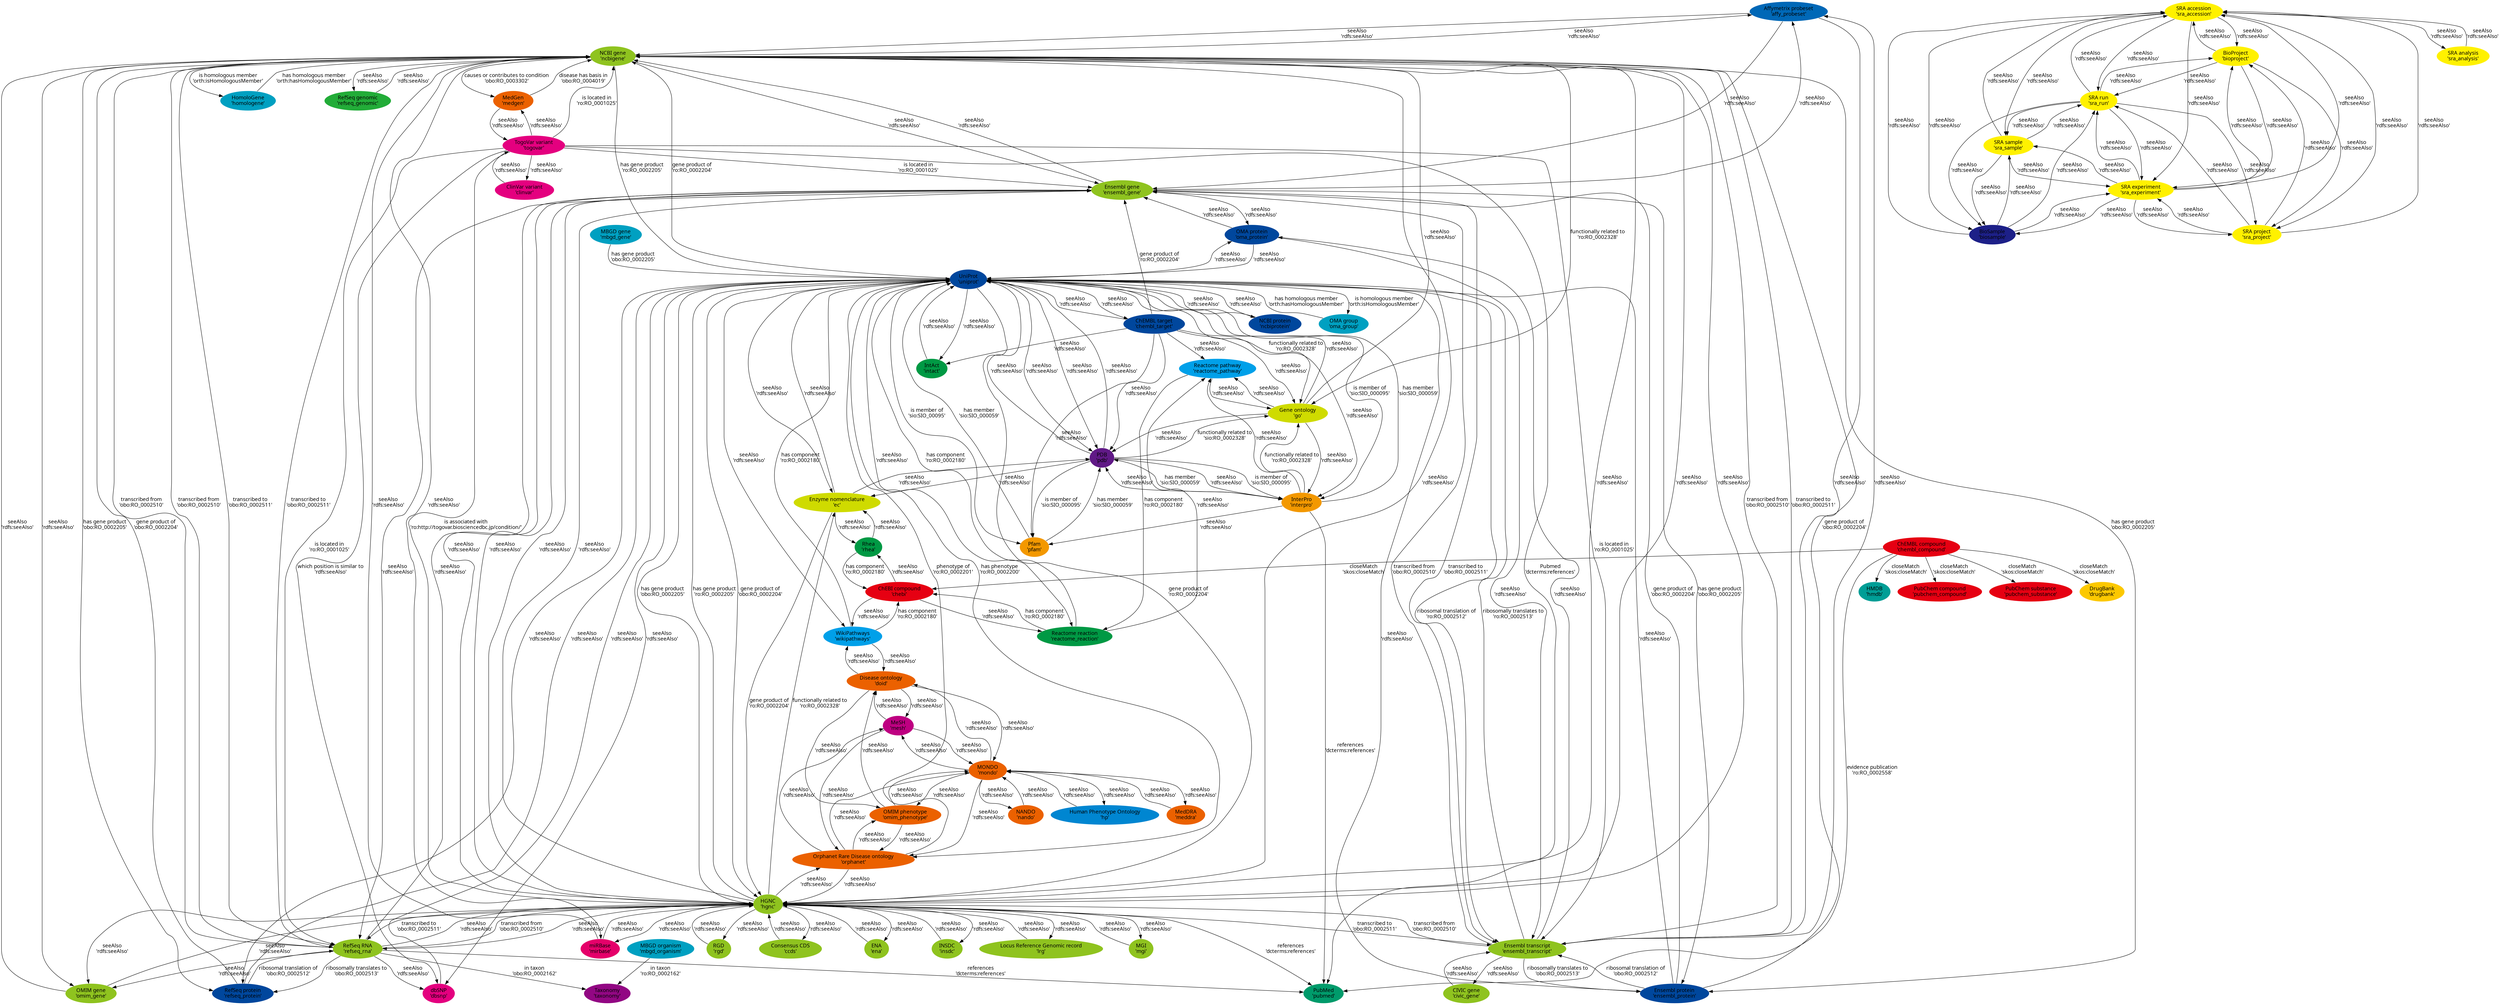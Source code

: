 digraph togoid {
  node [
    style = "filled",
    fontname = "Migu 1M",
    color = "white"
  ];
  edge [
    fontname = "Migu 1M"
  ];

  "Affymetrix probeset
'affy_probeset'" [fillcolor = "#0068B7"] ;
  "NCBI gene
'ncbigene'" [fillcolor = "#8FC31F"] ;
  "ChEMBL compound
'chembl_compound'" [fillcolor = "#E60012"] ;
  "ChEBI compound
'chebi'" [fillcolor = "#E60012"] ;
  "DrugBank
'drugbank'" [fillcolor = "#FCC800"] ;
  "HMDB
'hmdb'" [fillcolor = "#009E96"] ;
  "PubChem compound
'pubchem_compound'" [fillcolor = "#E60012"] ;
  "PubChem substance
'pubchem_substance'" [fillcolor = "#E60012"] ;
  "PubMed
'pubmed'" [fillcolor = "#009B6B"] ;
  "ChEMBL target
'chembl_target'" [fillcolor = "#00479D"] ;
  "Ensembl gene
'ensembl_gene'" [fillcolor = "#8FC31F"] ;
  "Gene ontology
'go'" [fillcolor = "#CFDB00"] ;
  "IntAct
'intact'" [fillcolor = "#009944"] ;
  "InterPro
'interpro'" [fillcolor = "#F39800"] ;
  "PDB
'pdb'" [fillcolor = "#601986"] ;
  "Pfam
'pfam'" [fillcolor = "#F39800"] ;
  "Reactome pathway
'reactome_pathway'" [fillcolor = "#00A0E9"] ;
  "CIVIC gene
'civic_gene'" [fillcolor = "#8FC31F"] ;
  "Ensembl transcript
'ensembl_transcript'" [fillcolor = "#8FC31F"] ;
  "Disease ontology
'doid'" [fillcolor = "#EB6100"] ;
  "MeSH
'mesh'" [fillcolor = "#BE0081"] ;
  "OMIM phenotype
'omim_phenotype'" [fillcolor = "#EB6100"] ;
  "Ensembl protein
'ensembl_protein'" [fillcolor = "#00479D"] ;
  "HGNC
'hgnc'" [fillcolor = "#8FC31F"] ;
  "RefSeq RNA
'refseq_rna'" [fillcolor = "#8FC31F"] ;
  "Consensus CDS
'ccds'" [fillcolor = "#8FC31F"] ;
  "Enzyme nomenclature
'ec'" [fillcolor = "#CFDB00"] ;
  "ENA
'ena'" [fillcolor = "#8FC31F"] ;
  "INSDC
'insdc'" [fillcolor = "#8FC31F"] ;
  "Locus Reference Genomic record
'lrg'" [fillcolor = "#8FC31F"] ;
  "MGI
'mgi'" [fillcolor = "#8FC31F"] ;
  "miRBase
'mirbase'" [fillcolor = "#E5006A"] ;
  "OMIM gene
'omim_gene'" [fillcolor = "#8FC31F"] ;
  "Orphanet Rare Disease ontology
'orphanet'" [fillcolor = "#EB6100"] ;
  "RGD
'rgd'" [fillcolor = "#8FC31F"] ;
  "UniProt
'uniprot'" [fillcolor = "#00479D"] ;
  "HomoloGene
'homologene'" [fillcolor = "#00A0C1"] ;
  "MONDO
'mondo'" [fillcolor = "#EB6100"] ;
  "Human Phenotype Ontology
'hp'" [fillcolor = "#0086D1"] ;
  "MedDRA
'meddra'" [fillcolor = "#EB6100"] ;
  "NANDO
'nando'" [fillcolor = "#EB6100"] ;
  "RefSeq genomic
'refseq_genomic'" [fillcolor = "#22AC38"] ;
  "RefSeq protein
'refseq_protein'" [fillcolor = "#00479D"] ;
  "SRA accession
'sra_accession'" [fillcolor = "#FFF100"] ;
  "BioProject
'bioproject'" [fillcolor = "#FFF100"] ;
  "BioSample
'biosample'" [fillcolor = "#1D2088"] ;
  "SRA analysis
'sra_analysis'" [fillcolor = "#FFF100"] ;
  "SRA experiment
'sra_experiment'" [fillcolor = "#FFF100"] ;
  "SRA project
'sra_project'" [fillcolor = "#FFF100"] ;
  "SRA run
'sra_run'" [fillcolor = "#FFF100"] ;
  "SRA sample
'sra_sample'" [fillcolor = "#FFF100"] ;
  "WikiPathways
'wikipathways'" [fillcolor = "#00A0E9"] ;
  "MBGD gene
'mbgd_gene'" [fillcolor = "#00A0C1"] ;
  "MBGD organism
'mbgd_organism'" [fillcolor = "#00A0C1"] ;
  "Taxonomy
'taxonomy'" [fillcolor = "#920783"] ;
  "MedGen
'medgen'" [fillcolor = "#EB6100"] ;
  "OMA protein
'oma_protein'" [fillcolor = "#00479D"] ;
  "Reactome reaction
'reactome_reaction'" [fillcolor = "#009944"] ;
  "dbSNP
'dbsnp'" [fillcolor = "#E4007F"] ;
  "Rhea
'rhea'" [fillcolor = "#009944"] ;
  "TogoVar variant
'togovar'" [fillcolor = "#E4007F"] ;
  "ClinVar variant
'clinvar'" [fillcolor = "#E4007F"] ;
  "NCBI protein
'ncbiprotein'" [fillcolor = "#00479D"] ;
  "OMA group
'oma_group'" [fillcolor = "#00A0C1"] ;

  "Affymetrix probeset
'affy_probeset'" -> "NCBI gene
'ncbigene'" [label = "seeAlso
'rdfs:seeAlso'"] ;
  "NCBI gene
'ncbigene'" -> "Affymetrix probeset
'affy_probeset'" [label = "seeAlso
'rdfs:seeAlso'"] ;
  "ChEMBL compound
'chembl_compound'" -> "ChEBI compound
'chebi'" [label = "closeMatch
'skos:closeMatch'"] ;
  "ChEMBL compound
'chembl_compound'" -> "DrugBank
'drugbank'" [label = "closeMatch
'skos:closeMatch'"] ;
  "ChEMBL compound
'chembl_compound'" -> "HMDB
'hmdb'" [label = "closeMatch
'skos:closeMatch'"] ;
  "ChEMBL compound
'chembl_compound'" -> "PubChem compound
'pubchem_compound'" [label = "closeMatch
'skos:closeMatch'"] ;
  "ChEMBL compound
'chembl_compound'" -> "PubChem substance
'pubchem_substance'" [label = "closeMatch
'skos:closeMatch'"] ;
  "ChEMBL compound
'chembl_compound'" -> "PubMed
'pubmed'" [label = "evidence publication
'ro:RO_0002558'"] ;
  "ChEMBL target
'chembl_target'" -> "Ensembl gene
'ensembl_gene'" [label = "gene product of
'ro:RO_0002204'"] ;
  "ChEMBL target
'chembl_target'" -> "Gene ontology
'go'" [label = "seeAlso
'rdfs:seeAlso'"] ;
  "ChEMBL target
'chembl_target'" -> "IntAct
'intact'" [label = "seeAlso
'rdfs:seeAlso'"] ;
  "ChEMBL target
'chembl_target'" -> "InterPro
'interpro'" [label = "seeAlso
'rdfs:seeAlso'"] ;
  "ChEMBL target
'chembl_target'" -> "PDB
'pdb'" [label = "seeAlso
'rdfs:seeAlso'"] ;
  "ChEMBL target
'chembl_target'" -> "Pfam
'pfam'" [label = "seeAlso
'rdfs:seeAlso'"] ;
  "ChEMBL target
'chembl_target'" -> "Reactome pathway
'reactome_pathway'" [label = "seeAlso
'rdfs:seeAlso'"] ;
  "CIVIC gene
'civic_gene'" -> "Ensembl transcript
'ensembl_transcript'" [label = "seeAlso
'rdfs:seeAlso'"] ;
  "Ensembl transcript
'ensembl_transcript'" -> "CIVIC gene
'civic_gene'" [label = "seeAlso
'rdfs:seeAlso'"] ;
  "Disease ontology
'doid'" -> "MeSH
'mesh'" [label = "seeAlso
'rdfs:seeAlso'"] ;
  "MeSH
'mesh'" -> "Disease ontology
'doid'" [label = "seeAlso
'rdfs:seeAlso'"] ;
  "Disease ontology
'doid'" -> "OMIM phenotype
'omim_phenotype'" [label = "seeAlso
'rdfs:seeAlso'"] ;
  "OMIM phenotype
'omim_phenotype'" -> "Disease ontology
'doid'" [label = "seeAlso
'rdfs:seeAlso'"] ;
  "Ensembl gene
'ensembl_gene'" -> "Affymetrix probeset
'affy_probeset'" [label = "seeAlso
'rdfs:seeAlso'"] ;
  "Affymetrix probeset
'affy_probeset'" -> "Ensembl gene
'ensembl_gene'" [label = "seeAlso
'rdfs:seeAlso'"] ;
  "Ensembl gene
'ensembl_gene'" -> "Ensembl protein
'ensembl_protein'" [label = "has gene product
'obo:RO_0002205'"] ;
  "Ensembl protein
'ensembl_protein'" -> "Ensembl gene
'ensembl_gene'" [label = "gene product of
'obo:RO_0002204'"] ;
  "Ensembl gene
'ensembl_gene'" -> "Ensembl transcript
'ensembl_transcript'" [label = "transcribed to
'obo:RO_0002511'"] ;
  "Ensembl transcript
'ensembl_transcript'" -> "Ensembl gene
'ensembl_gene'" [label = "transcribed from
'obo:RO_0002510'"] ;
  "Ensembl gene
'ensembl_gene'" -> "HGNC
'hgnc'" [label = "seeAlso
'rdfs:seeAlso'"] ;
  "HGNC
'hgnc'" -> "Ensembl gene
'ensembl_gene'" [label = "seeAlso
'rdfs:seeAlso'"] ;
  "Ensembl gene
'ensembl_gene'" -> "RefSeq RNA
'refseq_rna'" [label = "seeAlso
'rdfs:seeAlso'"] ;
  "RefSeq RNA
'refseq_rna'" -> "Ensembl gene
'ensembl_gene'" [label = "seeAlso
'rdfs:seeAlso'"] ;
  "Ensembl protein
'ensembl_protein'" -> "Ensembl transcript
'ensembl_transcript'" [label = "ribosomal translation of
'obo:RO_0002512'"] ;
  "Ensembl transcript
'ensembl_transcript'" -> "Ensembl protein
'ensembl_protein'" [label = "ribosomally translates to
'obo:RO_0002513'"] ;
  "Ensembl transcript
'ensembl_transcript'" -> "Affymetrix probeset
'affy_probeset'" [label = "seeAlso
'rdfs:seeAlso'"] ;
  "Affymetrix probeset
'affy_probeset'" -> "Ensembl transcript
'ensembl_transcript'" [label = "seeAlso
'rdfs:seeAlso'"] ;
  "Ensembl transcript
'ensembl_transcript'" -> "HGNC
'hgnc'" [label = "transcribed from
'obo:RO_0002510'"] ;
  "HGNC
'hgnc'" -> "Ensembl transcript
'ensembl_transcript'" [label = "transcribed to
'obo:RO_0002511'"] ;
  "HGNC
'hgnc'" -> "Consensus CDS
'ccds'" [label = "seeAlso
'rdfs:seeAlso'"] ;
  "Consensus CDS
'ccds'" -> "HGNC
'hgnc'" [label = "seeAlso
'rdfs:seeAlso'"] ;
  "HGNC
'hgnc'" -> "Enzyme nomenclature
'ec'" [label = "functionally related to
'ro:RO_0002328'"] ;
  "Enzyme nomenclature
'ec'" -> "HGNC
'hgnc'" [label = "gene product of
'ro:RO_0002204'"] ;
  "HGNC
'hgnc'" -> "ENA
'ena'" [label = "seeAlso
'rdfs:seeAlso'"] ;
  "ENA
'ena'" -> "HGNC
'hgnc'" [label = "seeAlso
'rdfs:seeAlso'"] ;
  "HGNC
'hgnc'" -> "Ensembl gene
'ensembl_gene'" [label = "seeAlso
'rdfs:seeAlso'"] ;
  "Ensembl gene
'ensembl_gene'" -> "HGNC
'hgnc'" [label = "seeAlso
'rdfs:seeAlso'"] ;
  "HGNC
'hgnc'" -> "INSDC
'insdc'" [label = "seeAlso
'rdfs:seeAlso'"] ;
  "INSDC
'insdc'" -> "HGNC
'hgnc'" [label = "seeAlso
'rdfs:seeAlso'"] ;
  "HGNC
'hgnc'" -> "Locus Reference Genomic record
'lrg'" [label = "seeAlso
'rdfs:seeAlso'"] ;
  "Locus Reference Genomic record
'lrg'" -> "HGNC
'hgnc'" [label = "seeAlso
'rdfs:seeAlso'"] ;
  "HGNC
'hgnc'" -> "MGI
'mgi'" [label = "seeAlso
'rdfs:seeAlso'"] ;
  "MGI
'mgi'" -> "HGNC
'hgnc'" [label = "seeAlso
'rdfs:seeAlso'"] ;
  "HGNC
'hgnc'" -> "miRBase
'mirbase'" [label = "seeAlso
'rdfs:seeAlso'"] ;
  "miRBase
'mirbase'" -> "HGNC
'hgnc'" [label = "seeAlso
'rdfs:seeAlso'"] ;
  "HGNC
'hgnc'" -> "NCBI gene
'ncbigene'" [label = "seeAlso
'rdfs:seeAlso'"] ;
  "NCBI gene
'ncbigene'" -> "HGNC
'hgnc'" [label = "seeAlso
'rdfs:seeAlso'"] ;
  "HGNC
'hgnc'" -> "OMIM gene
'omim_gene'" [label = "seeAlso
'rdfs:seeAlso'"] ;
  "OMIM gene
'omim_gene'" -> "HGNC
'hgnc'" [label = "seeAlso
'rdfs:seeAlso'"] ;
  "HGNC
'hgnc'" -> "Orphanet Rare Disease ontology
'orphanet'" [label = "seeAlso
'rdfs:seeAlso'"] ;
  "Orphanet Rare Disease ontology
'orphanet'" -> "HGNC
'hgnc'" [label = "seeAlso
'rdfs:seeAlso'"] ;
  "HGNC
'hgnc'" -> "PubMed
'pubmed'" [label = "references
'dcterms:references'"] ;
  "HGNC
'hgnc'" -> "RefSeq RNA
'refseq_rna'" [label = "seeAlso
'rdfs:seeAlso'"] ;
  "RefSeq RNA
'refseq_rna'" -> "HGNC
'hgnc'" [label = "seeAlso
'rdfs:seeAlso'"] ;
  "HGNC
'hgnc'" -> "RGD
'rgd'" [label = "seeAlso
'rdfs:seeAlso'"] ;
  "RGD
'rgd'" -> "HGNC
'hgnc'" [label = "seeAlso
'rdfs:seeAlso'"] ;
  "HGNC
'hgnc'" -> "UniProt
'uniprot'" [label = "has gene product
'obo:RO_0002205'"] ;
  "UniProt
'uniprot'" -> "HGNC
'hgnc'" [label = "gene product of
'obo:RO_0002204'"] ;
  "HomoloGene
'homologene'" -> "NCBI gene
'ncbigene'" [label = "has homologous member
'orth:hasHomologousMember'"] ;
  "NCBI gene
'ncbigene'" -> "HomoloGene
'homologene'" [label = "is homologous member
'orth:isHomologousMember'"] ;
  "InterPro
'interpro'" -> "Gene ontology
'go'" [label = "functionally related to
'ro:RO_0002328'"] ;
  "Gene ontology
'go'" -> "InterPro
'interpro'" [label = "seeAlso
'rdfs:seeAlso'"] ;
  "InterPro
'interpro'" -> "PDB
'pdb'" [label = "seeAlso
'rdfs:seeAlso'"] ;
  "PDB
'pdb'" -> "InterPro
'interpro'" [label = "seeAlso
'rdfs:seeAlso'"] ;
  "InterPro
'interpro'" -> "Pfam
'pfam'" [label = "seeAlso
'rdfs:seeAlso'"] ;
  "InterPro
'interpro'" -> "PubMed
'pubmed'" [label = "references
'dcterms:references'"] ;
  "InterPro
'interpro'" -> "Reactome pathway
'reactome_pathway'" [label = "seeAlso
'rdfs:seeAlso'"] ;
  "MONDO
'mondo'" -> "Disease ontology
'doid'" [label = "seeAlso
'rdfs:seeAlso'"] ;
  "Disease ontology
'doid'" -> "MONDO
'mondo'" [label = "seeAlso
'rdfs:seeAlso'"] ;
  "MONDO
'mondo'" -> "Human Phenotype Ontology
'hp'" [label = "seeAlso
'rdfs:seeAlso'"] ;
  "Human Phenotype Ontology
'hp'" -> "MONDO
'mondo'" [label = "seeAlso
'rdfs:seeAlso'"] ;
  "MONDO
'mondo'" -> "MedDRA
'meddra'" [label = "seeAlso
'rdfs:seeAlso'"] ;
  "MedDRA
'meddra'" -> "MONDO
'mondo'" [label = "seeAlso
'rdfs:seeAlso'"] ;
  "MONDO
'mondo'" -> "MeSH
'mesh'" [label = "seeAlso
'rdfs:seeAlso'"] ;
  "MeSH
'mesh'" -> "MONDO
'mondo'" [label = "seeAlso
'rdfs:seeAlso'"] ;
  "MONDO
'mondo'" -> "OMIM phenotype
'omim_phenotype'" [label = "seeAlso
'rdfs:seeAlso'"] ;
  "OMIM phenotype
'omim_phenotype'" -> "MONDO
'mondo'" [label = "seeAlso
'rdfs:seeAlso'"] ;
  "MONDO
'mondo'" -> "Orphanet Rare Disease ontology
'orphanet'" [label = "seeAlso
'rdfs:seeAlso'"] ;
  "Orphanet Rare Disease ontology
'orphanet'" -> "MONDO
'mondo'" [label = "seeAlso
'rdfs:seeAlso'"] ;
  "NANDO
'nando'" -> "MONDO
'mondo'" [label = "seeAlso
'rdfs:seeAlso'"] ;
  "MONDO
'mondo'" -> "NANDO
'nando'" [label = "seeAlso
'rdfs:seeAlso'"] ;
  "NCBI gene
'ncbigene'" -> "Ensembl gene
'ensembl_gene'" [label = "seeAlso
'rdfs:seeAlso'"] ;
  "Ensembl gene
'ensembl_gene'" -> "NCBI gene
'ncbigene'" [label = "seeAlso
'rdfs:seeAlso'"] ;
  "NCBI gene
'ncbigene'" -> "Ensembl protein
'ensembl_protein'" [label = "has gene product
'obo:RO_0002205'"] ;
  "Ensembl protein
'ensembl_protein'" -> "NCBI gene
'ncbigene'" [label = "gene product of
'obo:RO_0002204'"] ;
  "NCBI gene
'ncbigene'" -> "Ensembl transcript
'ensembl_transcript'" [label = "transcribed to
'obo:RO_0002511'"] ;
  "Ensembl transcript
'ensembl_transcript'" -> "NCBI gene
'ncbigene'" [label = "transcribed from
'obo:RO_0002510'"] ;
  "NCBI gene
'ncbigene'" -> "Gene ontology
'go'" [label = "functionally related to
'ro:RO_0002328'"] ;
  "Gene ontology
'go'" -> "NCBI gene
'ncbigene'" [label = "seeAlso
'rdfs:seeAlso'"] ;
  "NCBI gene
'ncbigene'" -> "HGNC
'hgnc'" [label = "seeAlso
'rdfs:seeAlso'"] ;
  "HGNC
'hgnc'" -> "NCBI gene
'ncbigene'" [label = "seeAlso
'rdfs:seeAlso'"] ;
  "NCBI gene
'ncbigene'" -> "miRBase
'mirbase'" [label = "seeAlso
'rdfs:seeAlso'"] ;
  "miRBase
'mirbase'" -> "NCBI gene
'ncbigene'" [label = "seeAlso
'rdfs:seeAlso'"] ;
  "NCBI gene
'ncbigene'" -> "OMIM gene
'omim_gene'" [label = "seeAlso
'rdfs:seeAlso'"] ;
  "OMIM gene
'omim_gene'" -> "NCBI gene
'ncbigene'" [label = "seeAlso
'rdfs:seeAlso'"] ;
  "NCBI gene
'ncbigene'" -> "RefSeq genomic
'refseq_genomic'" [label = "seeAlso
'rdfs:seeAlso'"] ;
  "RefSeq genomic
'refseq_genomic'" -> "NCBI gene
'ncbigene'" [label = "seeAlso
'rdfs:seeAlso'"] ;
  "NCBI gene
'ncbigene'" -> "RefSeq protein
'refseq_protein'" [label = "has gene product
'obo:RO_0002205'"] ;
  "RefSeq protein
'refseq_protein'" -> "NCBI gene
'ncbigene'" [label = "gene product of
'obo:RO_0002204'"] ;
  "NCBI gene
'ncbigene'" -> "RefSeq RNA
'refseq_rna'" [label = "transcribed to
'obo:RO_0002511'"] ;
  "RefSeq RNA
'refseq_rna'" -> "NCBI gene
'ncbigene'" [label = "transcribed from
'obo:RO_0002510'"] ;
  "RefSeq protein
'refseq_protein'" -> "UniProt
'uniprot'" [label = "seeAlso
'rdfs:seeAlso'"] ;
  "UniProt
'uniprot'" -> "RefSeq protein
'refseq_protein'" [label = "seeAlso
'rdfs:seeAlso'"] ;
  "SRA accession
'sra_accession'" -> "BioProject
'bioproject'" [label = "seeAlso
'rdfs:seeAlso'"] ;
  "BioProject
'bioproject'" -> "SRA accession
'sra_accession'" [label = "seeAlso
'rdfs:seeAlso'"] ;
  "SRA accession
'sra_accession'" -> "BioSample
'biosample'" [label = "seeAlso
'rdfs:seeAlso'"] ;
  "BioSample
'biosample'" -> "SRA accession
'sra_accession'" [label = "seeAlso
'rdfs:seeAlso'"] ;
  "SRA accession
'sra_accession'" -> "SRA analysis
'sra_analysis'" [label = "seeAlso
'rdfs:seeAlso'"] ;
  "SRA analysis
'sra_analysis'" -> "SRA accession
'sra_accession'" [label = "seeAlso
'rdfs:seeAlso'"] ;
  "SRA accession
'sra_accession'" -> "SRA experiment
'sra_experiment'" [label = "seeAlso
'rdfs:seeAlso'"] ;
  "SRA experiment
'sra_experiment'" -> "SRA accession
'sra_accession'" [label = "seeAlso
'rdfs:seeAlso'"] ;
  "SRA accession
'sra_accession'" -> "SRA project
'sra_project'" [label = "seeAlso
'rdfs:seeAlso'"] ;
  "SRA project
'sra_project'" -> "SRA accession
'sra_accession'" [label = "seeAlso
'rdfs:seeAlso'"] ;
  "SRA accession
'sra_accession'" -> "SRA run
'sra_run'" [label = "seeAlso
'rdfs:seeAlso'"] ;
  "SRA run
'sra_run'" -> "SRA accession
'sra_accession'" [label = "seeAlso
'rdfs:seeAlso'"] ;
  "SRA accession
'sra_accession'" -> "SRA sample
'sra_sample'" [label = "seeAlso
'rdfs:seeAlso'"] ;
  "SRA sample
'sra_sample'" -> "SRA accession
'sra_accession'" [label = "seeAlso
'rdfs:seeAlso'"] ;
  "SRA experiment
'sra_experiment'" -> "BioProject
'bioproject'" [label = "seeAlso
'rdfs:seeAlso'"] ;
  "BioProject
'bioproject'" -> "SRA experiment
'sra_experiment'" [label = "seeAlso
'rdfs:seeAlso'"] ;
  "SRA experiment
'sra_experiment'" -> "BioSample
'biosample'" [label = "seeAlso
'rdfs:seeAlso'"] ;
  "BioSample
'biosample'" -> "SRA experiment
'sra_experiment'" [label = "seeAlso
'rdfs:seeAlso'"] ;
  "SRA experiment
'sra_experiment'" -> "SRA project
'sra_project'" [label = "seeAlso
'rdfs:seeAlso'"] ;
  "SRA project
'sra_project'" -> "SRA experiment
'sra_experiment'" [label = "seeAlso
'rdfs:seeAlso'"] ;
  "SRA experiment
'sra_experiment'" -> "SRA sample
'sra_sample'" [label = "seeAlso
'rdfs:seeAlso'"] ;
  "SRA sample
'sra_sample'" -> "SRA experiment
'sra_experiment'" [label = "seeAlso
'rdfs:seeAlso'"] ;
  "SRA project
'sra_project'" -> "BioProject
'bioproject'" [label = "seeAlso
'rdfs:seeAlso'"] ;
  "BioProject
'bioproject'" -> "SRA project
'sra_project'" [label = "seeAlso
'rdfs:seeAlso'"] ;
  "SRA run
'sra_run'" -> "BioProject
'bioproject'" [label = "seeAlso
'rdfs:seeAlso'"] ;
  "BioProject
'bioproject'" -> "SRA run
'sra_run'" [label = "seeAlso
'rdfs:seeAlso'"] ;
  "SRA run
'sra_run'" -> "BioSample
'biosample'" [label = "seeAlso
'rdfs:seeAlso'"] ;
  "BioSample
'biosample'" -> "SRA run
'sra_run'" [label = "seeAlso
'rdfs:seeAlso'"] ;
  "SRA run
'sra_run'" -> "SRA experiment
'sra_experiment'" [label = "seeAlso
'rdfs:seeAlso'"] ;
  "SRA experiment
'sra_experiment'" -> "SRA run
'sra_run'" [label = "seeAlso
'rdfs:seeAlso'"] ;
  "SRA run
'sra_run'" -> "SRA project
'sra_project'" [label = "seeAlso
'rdfs:seeAlso'"] ;
  "SRA project
'sra_project'" -> "SRA run
'sra_run'" [label = "seeAlso
'rdfs:seeAlso'"] ;
  "SRA run
'sra_run'" -> "SRA sample
'sra_sample'" [label = "seeAlso
'rdfs:seeAlso'"] ;
  "SRA sample
'sra_sample'" -> "SRA run
'sra_run'" [label = "seeAlso
'rdfs:seeAlso'"] ;
  "SRA sample
'sra_sample'" -> "BioSample
'biosample'" [label = "seeAlso
'rdfs:seeAlso'"] ;
  "BioSample
'biosample'" -> "SRA sample
'sra_sample'" [label = "seeAlso
'rdfs:seeAlso'"] ;
  "WikiPathways
'wikipathways'" -> "ChEBI compound
'chebi'" [label = "has component
'ro:RO_0002180'"] ;
  "ChEBI compound
'chebi'" -> "WikiPathways
'wikipathways'" [label = "seeAlso
'rdfs:seeAlso'"] ;
  "WikiPathways
'wikipathways'" -> "Disease ontology
'doid'" [label = "seeAlso
'rdfs:seeAlso'"] ;
  "Disease ontology
'doid'" -> "WikiPathways
'wikipathways'" [label = "seeAlso
'rdfs:seeAlso'"] ;
  "WikiPathways
'wikipathways'" -> "UniProt
'uniprot'" [label = "has component
'ro:RO_0002180'"] ;
  "UniProt
'uniprot'" -> "WikiPathways
'wikipathways'" [label = "seeAlso
'rdfs:seeAlso'"] ;
  "MBGD gene
'mbgd_gene'" -> "UniProt
'uniprot'" [label = "has gene product
'obo:RO_0002205'"] ;
  "MBGD organism
'mbgd_organism'" -> "Taxonomy
'taxonomy'" [label = "in taxon
'ro:RO_0002162'"] ;
  "MedGen
'medgen'" -> "NCBI gene
'ncbigene'" [label = "disease has basis in
'obo:RO_0004019'"] ;
  "NCBI gene
'ncbigene'" -> "MedGen
'medgen'" [label = "causes or contributes to condition
'obo:RO_0003302'"] ;
  "OMA protein
'oma_protein'" -> "Ensembl gene
'ensembl_gene'" [label = "seeAlso
'rdfs:seeAlso'"] ;
  "Ensembl gene
'ensembl_gene'" -> "OMA protein
'oma_protein'" [label = "seeAlso
'rdfs:seeAlso'"] ;
  "OMA protein
'oma_protein'" -> "Ensembl transcript
'ensembl_transcript'" [label = "seeAlso
'rdfs:seeAlso'"] ;
  "Ensembl transcript
'ensembl_transcript'" -> "OMA protein
'oma_protein'" [label = "seeAlso
'rdfs:seeAlso'"] ;
  "OMA protein
'oma_protein'" -> "UniProt
'uniprot'" [label = "seeAlso
'rdfs:seeAlso'"] ;
  "UniProt
'uniprot'" -> "OMA protein
'oma_protein'" [label = "seeAlso
'rdfs:seeAlso'"] ;
  "Orphanet Rare Disease ontology
'orphanet'" -> "MeSH
'mesh'" [label = "seeAlso
'rdfs:seeAlso'"] ;
  "MeSH
'mesh'" -> "Orphanet Rare Disease ontology
'orphanet'" [label = "seeAlso
'rdfs:seeAlso'"] ;
  "Orphanet Rare Disease ontology
'orphanet'" -> "OMIM phenotype
'omim_phenotype'" [label = "seeAlso
'rdfs:seeAlso'"] ;
  "OMIM phenotype
'omim_phenotype'" -> "Orphanet Rare Disease ontology
'orphanet'" [label = "seeAlso
'rdfs:seeAlso'"] ;
  "PDB
'pdb'" -> "Enzyme nomenclature
'ec'" [label = "seeAlso
'rdfs:seeAlso'"] ;
  "Enzyme nomenclature
'ec'" -> "PDB
'pdb'" [label = "seeAlso
'rdfs:seeAlso'"] ;
  "PDB
'pdb'" -> "Gene ontology
'go'" [label = "functionally related to
'sio:RO_0002328'"] ;
  "Gene ontology
'go'" -> "PDB
'pdb'" [label = "seeAlso
'rdfs:seeAlso'"] ;
  "PDB
'pdb'" -> "InterPro
'interpro'" [label = "is member of
'sio:SIO_000095'"] ;
  "InterPro
'interpro'" -> "PDB
'pdb'" [label = "has member
'sio:SIO_000059'"] ;
  "PDB
'pdb'" -> "Pfam
'pfam'" [label = "is member of
'sio:SIO_000095'"] ;
  "Pfam
'pfam'" -> "PDB
'pdb'" [label = "has member
'sio:SIO_000059'"] ;
  "PDB
'pdb'" -> "UniProt
'uniprot'" [label = "seeAlso
'rdfs:seeAlso'"] ;
  "UniProt
'uniprot'" -> "PDB
'pdb'" [label = "seeAlso
'rdfs:seeAlso'"] ;
  "Reactome pathway
'reactome_pathway'" -> "Gene ontology
'go'" [label = "seeAlso
'rdfs:seeAlso'"] ;
  "Gene ontology
'go'" -> "Reactome pathway
'reactome_pathway'" [label = "seeAlso
'rdfs:seeAlso'"] ;
  "Reactome pathway
'reactome_pathway'" -> "Reactome reaction
'reactome_reaction'" [label = "has component
'ro:RO_0002180'"] ;
  "Reactome reaction
'reactome_reaction'" -> "Reactome pathway
'reactome_pathway'" [label = "seeAlso
'rdfs:seeAlso'"] ;
  "Reactome reaction
'reactome_reaction'" -> "ChEBI compound
'chebi'" [label = "has component
'ro:RO_0002180'"] ;
  "ChEBI compound
'chebi'" -> "Reactome reaction
'reactome_reaction'" [label = "seeAlso
'rdfs:seeAlso'"] ;
  "Reactome reaction
'reactome_reaction'" -> "UniProt
'uniprot'" [label = "has component
'ro:RO_0002180'"] ;
  "UniProt
'uniprot'" -> "Reactome reaction
'reactome_reaction'" [label = "seeAlso
'rdfs:seeAlso'"] ;
  "RefSeq RNA
'refseq_rna'" -> "dbSNP
'dbsnp'" [label = "seeAlso
'rdfs:seeAlso'"] ;
  "RefSeq RNA
'refseq_rna'" -> "HGNC
'hgnc'" [label = "transcribed from
'obo:RO_0002510'"] ;
  "HGNC
'hgnc'" -> "RefSeq RNA
'refseq_rna'" [label = "transcribed to
'obo:RO_0002511'"] ;
  "RefSeq RNA
'refseq_rna'" -> "NCBI gene
'ncbigene'" [label = "transcribed from
'obo:RO_0002510'"] ;
  "NCBI gene
'ncbigene'" -> "RefSeq RNA
'refseq_rna'" [label = "transcribed to
'obo:RO_0002511'"] ;
  "RefSeq RNA
'refseq_rna'" -> "OMIM gene
'omim_gene'" [label = "seeAlso
'rdfs:seeAlso'"] ;
  "RefSeq RNA
'refseq_rna'" -> "PubMed
'pubmed'" [label = "references
'dcterms:references'"] ;
  "RefSeq RNA
'refseq_rna'" -> "RefSeq protein
'refseq_protein'" [label = "ribosomally translates to
'obo:RO_0002513'"] ;
  "RefSeq protein
'refseq_protein'" -> "RefSeq RNA
'refseq_rna'" [label = "ribosomal translation of
'obo:RO_0002512'"] ;
  "RefSeq RNA
'refseq_rna'" -> "Taxonomy
'taxonomy'" [label = "in taxon
'obo:RO_0002162'"] ;
  "Rhea
'rhea'" -> "ChEBI compound
'chebi'" [label = "has component
'ro:RO_0002180'"] ;
  "ChEBI compound
'chebi'" -> "Rhea
'rhea'" [label = "seeAlso
'rdfs:seeAlso'"] ;
  "Rhea
'rhea'" -> "Enzyme nomenclature
'ec'" [label = "seeAlso
'rdfs:seeAlso'"] ;
  "Enzyme nomenclature
'ec'" -> "Rhea
'rhea'" [label = "seeAlso
'rdfs:seeAlso'"] ;
  "TogoVar variant
'togovar'" -> "ClinVar variant
'clinvar'" [label = "seeAlso
'rdfs:seeAlso'"] ;
  "ClinVar variant
'clinvar'" -> "TogoVar variant
'togovar'" [label = "seeAlso
'rdfs:seeAlso'"] ;
  "TogoVar variant
'togovar'" -> "dbSNP
'dbsnp'" [label = "which position is similar to
'rdfs:seeAlso'"] ;
  "TogoVar variant
'togovar'" -> "Ensembl gene
'ensembl_gene'" [label = "is located in
'ro:RO_0001025'"] ;
  "TogoVar variant
'togovar'" -> "Ensembl transcript
'ensembl_transcript'" [label = "is located in
'ro:RO_0001025'"] ;
  "TogoVar variant
'togovar'" -> "HGNC
'hgnc'" [label = "is associated with
'ro:http://togovar.biosciencedbc.jp/condition/'"] ;
  "TogoVar variant
'togovar'" -> "MedGen
'medgen'" [label = "seeAlso
'rdfs:seeAlso'"] ;
  "MedGen
'medgen'" -> "TogoVar variant
'togovar'" [label = "seeAlso
'rdfs:seeAlso'"] ;
  "TogoVar variant
'togovar'" -> "NCBI gene
'ncbigene'" [label = "is located in
'ro:RO_0001025'"] ;
  "TogoVar variant
'togovar'" -> "PubMed
'pubmed'" [label = "Pubmed
'dcterms:references'"] ;
  "TogoVar variant
'togovar'" -> "RefSeq RNA
'refseq_rna'" [label = "is located in
'ro:RO_0001025'"] ;
  "UniProt
'uniprot'" -> "ChEMBL target
'chembl_target'" [label = "seeAlso
'rdfs:seeAlso'"] ;
  "ChEMBL target
'chembl_target'" -> "UniProt
'uniprot'" [label = "seeAlso
'rdfs:seeAlso'"] ;
  "UniProt
'uniprot'" -> "dbSNP
'dbsnp'" [label = "seeAlso
'rdfs:seeAlso'"] ;
  "dbSNP
'dbsnp'" -> "UniProt
'uniprot'" [label = "seeAlso
'rdfs:seeAlso'"] ;
  "UniProt
'uniprot'" -> "Enzyme nomenclature
'ec'" [label = "seeAlso
'rdfs:seeAlso'"] ;
  "Enzyme nomenclature
'ec'" -> "UniProt
'uniprot'" [label = "seeAlso
'rdfs:seeAlso'"] ;
  "UniProt
'uniprot'" -> "Ensembl protein
'ensembl_protein'" [label = "seeAlso
'rdfs:seeAlso'"] ;
  "Ensembl protein
'ensembl_protein'" -> "UniProt
'uniprot'" [label = "seeAlso
'rdfs:seeAlso'"] ;
  "UniProt
'uniprot'" -> "Ensembl transcript
'ensembl_transcript'" [label = "ribosomal translation of
'ro:RO_0002512'"] ;
  "Ensembl transcript
'ensembl_transcript'" -> "UniProt
'uniprot'" [label = "ribosomally translates to
'ro:RO_0002513'"] ;
  "UniProt
'uniprot'" -> "Gene ontology
'go'" [label = "functionally related to
'ro:RO_0002328'"] ;
  "Gene ontology
'go'" -> "UniProt
'uniprot'" [label = "seeAlso
'rdfs:seeAlso'"] ;
  "UniProt
'uniprot'" -> "HGNC
'hgnc'" [label = "gene product of
'ro:RO_0002204'"] ;
  "HGNC
'hgnc'" -> "UniProt
'uniprot'" [label = "has gene product
'ro:RO_0002205'"] ;
  "UniProt
'uniprot'" -> "IntAct
'intact'" [label = "seeAlso
'rdfs:seeAlso'"] ;
  "IntAct
'intact'" -> "UniProt
'uniprot'" [label = "seeAlso
'rdfs:seeAlso'"] ;
  "UniProt
'uniprot'" -> "InterPro
'interpro'" [label = "is member of
'sio:SIO_000095'"] ;
  "InterPro
'interpro'" -> "UniProt
'uniprot'" [label = "has member
'sio:SIO_000059'"] ;
  "UniProt
'uniprot'" -> "NCBI gene
'ncbigene'" [label = "gene product of
'ro:RO_0002204'"] ;
  "NCBI gene
'ncbigene'" -> "UniProt
'uniprot'" [label = "has gene product
'ro:RO_0002205'"] ;
  "UniProt
'uniprot'" -> "NCBI protein
'ncbiprotein'" [label = "seeAlso
'rdfs:seeAlso'"] ;
  "NCBI protein
'ncbiprotein'" -> "UniProt
'uniprot'" [label = "seeAlso
'rdfs:seeAlso'"] ;
  "UniProt
'uniprot'" -> "OMA group
'oma_group'" [label = "is homologous member
'orth:isHomologousMember'"] ;
  "OMA group
'oma_group'" -> "UniProt
'uniprot'" [label = "has homologous member
'orth:hasHomologousMember'"] ;
  "UniProt
'uniprot'" -> "Orphanet Rare Disease ontology
'orphanet'" [label = "has phenotype
'ro:RO_0002200'"] ;
  "Orphanet Rare Disease ontology
'orphanet'" -> "UniProt
'uniprot'" [label = "phenotype of
'ro:RO_0002201'"] ;
  "UniProt
'uniprot'" -> "PDB
'pdb'" [label = "seeAlso
'rdfs:seeAlso'"] ;
  "PDB
'pdb'" -> "UniProt
'uniprot'" [label = "seeAlso
'rdfs:seeAlso'"] ;
  "UniProt
'uniprot'" -> "Pfam
'pfam'" [label = "is member of
'sio:SIO_00095'"] ;
  "Pfam
'pfam'" -> "UniProt
'uniprot'" [label = "has member
'sio:SIO_000059'"] ;
}
